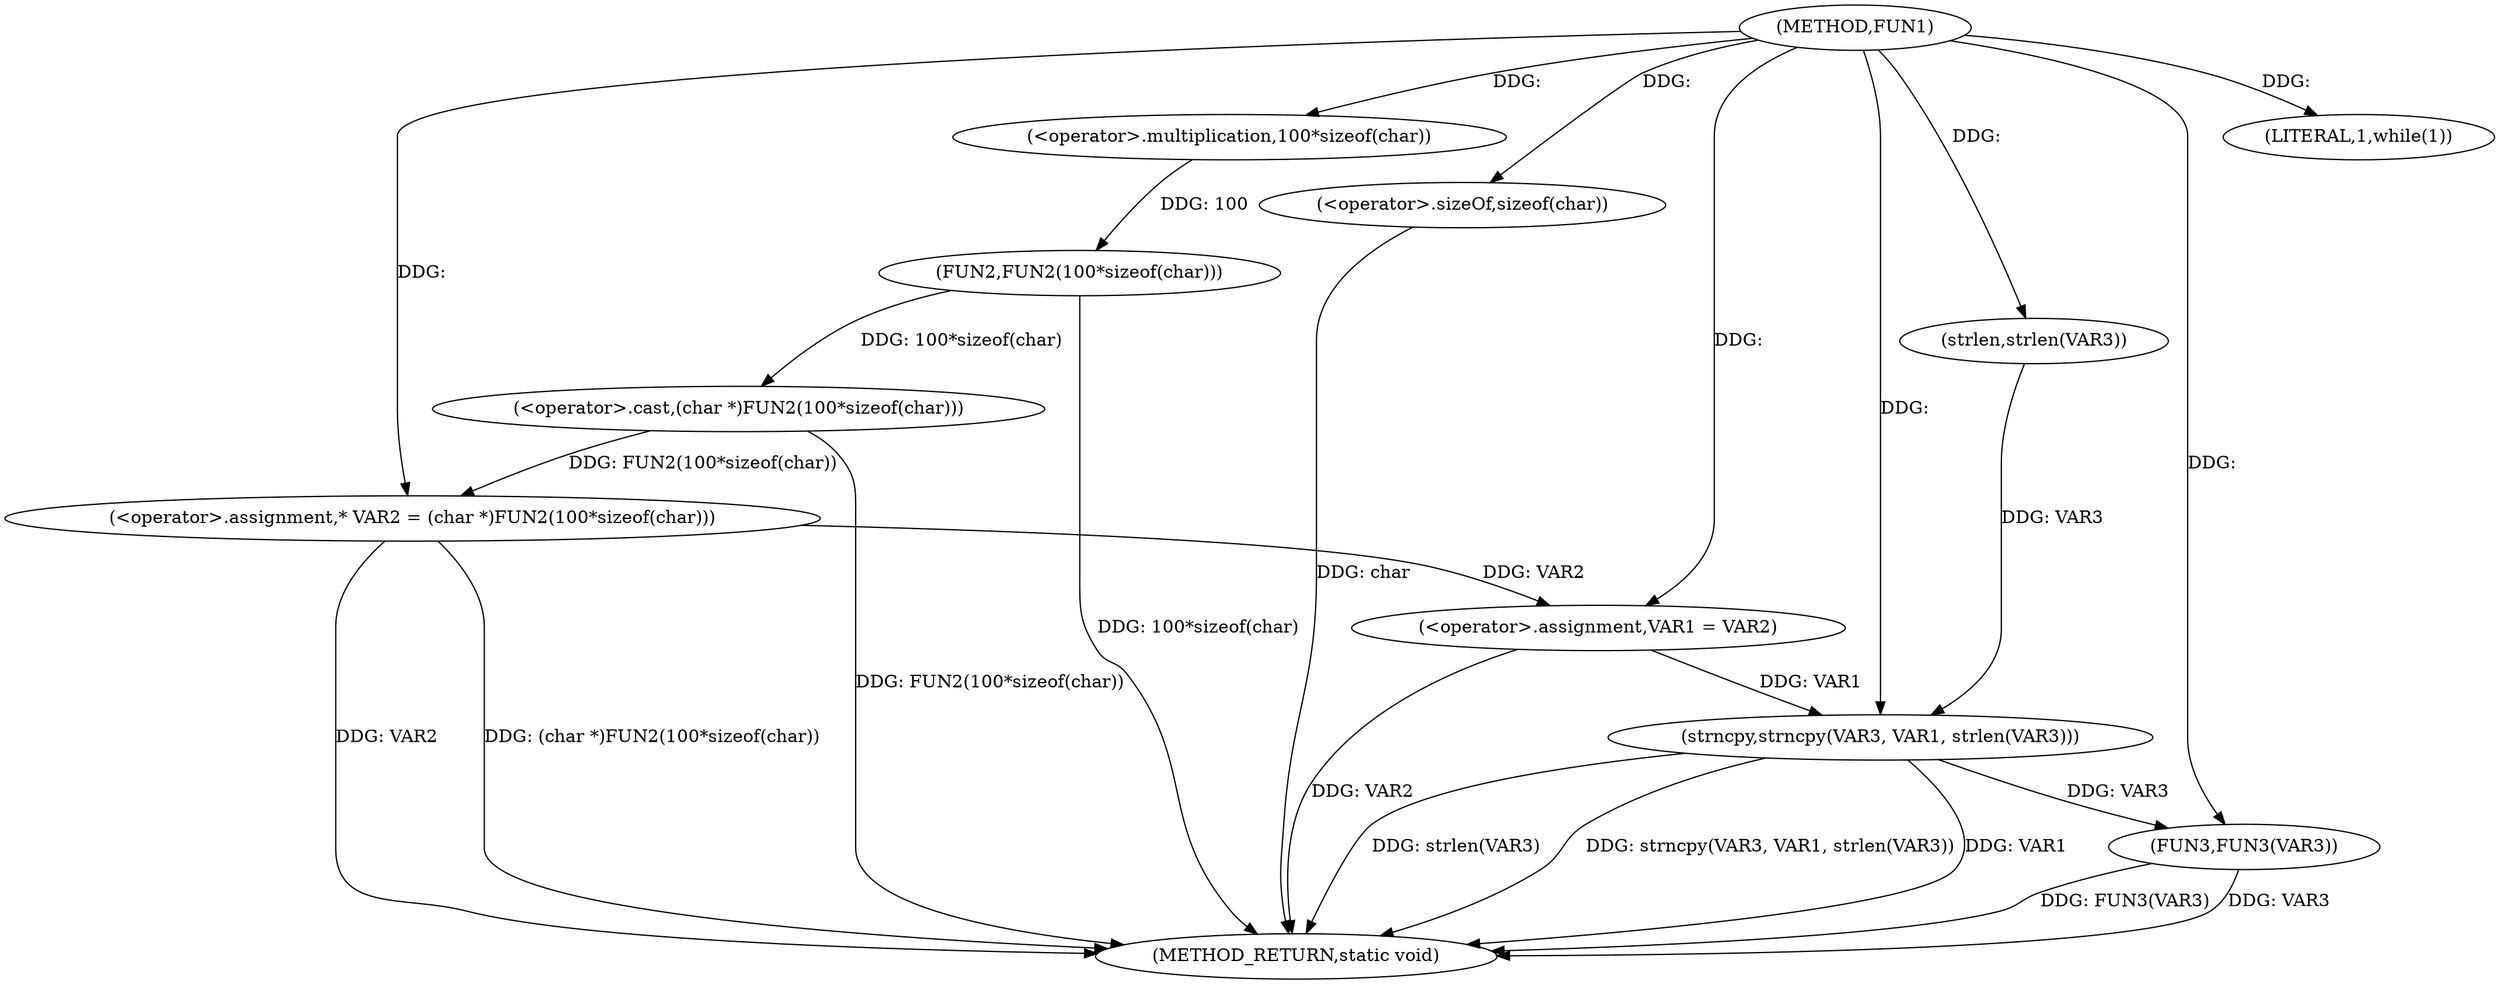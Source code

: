 digraph FUN1 {  
"1000100" [label = "(METHOD,FUN1)" ]
"1000129" [label = "(METHOD_RETURN,static void)" ]
"1000104" [label = "(<operator>.assignment,* VAR2 = (char *)FUN2(100*sizeof(char)))" ]
"1000106" [label = "(<operator>.cast,(char *)FUN2(100*sizeof(char)))" ]
"1000108" [label = "(FUN2,FUN2(100*sizeof(char)))" ]
"1000109" [label = "(<operator>.multiplication,100*sizeof(char))" ]
"1000111" [label = "(<operator>.sizeOf,sizeof(char))" ]
"1000114" [label = "(LITERAL,1,while(1))" ]
"1000116" [label = "(<operator>.assignment,VAR1 = VAR2)" ]
"1000122" [label = "(strncpy,strncpy(VAR3, VAR1, strlen(VAR3)))" ]
"1000125" [label = "(strlen,strlen(VAR3))" ]
"1000127" [label = "(FUN3,FUN3(VAR3))" ]
  "1000122" -> "1000129"  [ label = "DDG: strlen(VAR3)"] 
  "1000106" -> "1000129"  [ label = "DDG: FUN2(100*sizeof(char))"] 
  "1000104" -> "1000129"  [ label = "DDG: VAR2"] 
  "1000127" -> "1000129"  [ label = "DDG: FUN3(VAR3)"] 
  "1000116" -> "1000129"  [ label = "DDG: VAR2"] 
  "1000111" -> "1000129"  [ label = "DDG: char"] 
  "1000122" -> "1000129"  [ label = "DDG: strncpy(VAR3, VAR1, strlen(VAR3))"] 
  "1000127" -> "1000129"  [ label = "DDG: VAR3"] 
  "1000122" -> "1000129"  [ label = "DDG: VAR1"] 
  "1000104" -> "1000129"  [ label = "DDG: (char *)FUN2(100*sizeof(char))"] 
  "1000108" -> "1000129"  [ label = "DDG: 100*sizeof(char)"] 
  "1000106" -> "1000104"  [ label = "DDG: FUN2(100*sizeof(char))"] 
  "1000100" -> "1000104"  [ label = "DDG: "] 
  "1000108" -> "1000106"  [ label = "DDG: 100*sizeof(char)"] 
  "1000109" -> "1000108"  [ label = "DDG: 100"] 
  "1000100" -> "1000109"  [ label = "DDG: "] 
  "1000100" -> "1000111"  [ label = "DDG: "] 
  "1000100" -> "1000114"  [ label = "DDG: "] 
  "1000104" -> "1000116"  [ label = "DDG: VAR2"] 
  "1000100" -> "1000116"  [ label = "DDG: "] 
  "1000125" -> "1000122"  [ label = "DDG: VAR3"] 
  "1000100" -> "1000122"  [ label = "DDG: "] 
  "1000116" -> "1000122"  [ label = "DDG: VAR1"] 
  "1000100" -> "1000125"  [ label = "DDG: "] 
  "1000122" -> "1000127"  [ label = "DDG: VAR3"] 
  "1000100" -> "1000127"  [ label = "DDG: "] 
}
